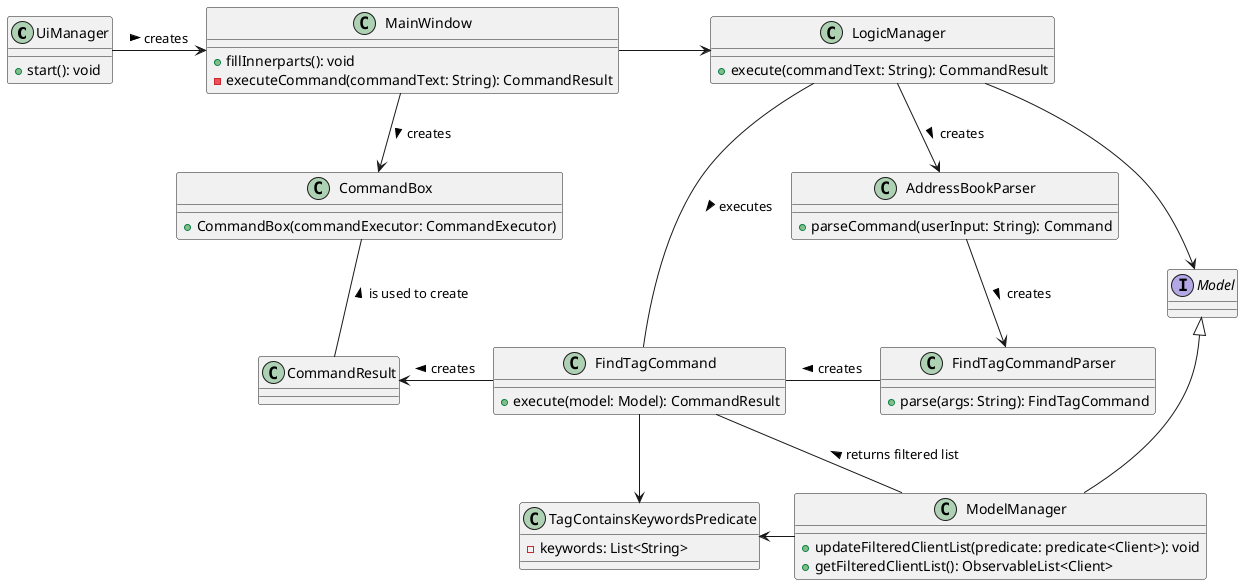 @startuml
class UiManager {
+ start(): void
}

class MainWindow {
+ fillInnerparts(): void
- executeCommand(commandText: String): CommandResult
}

class LogicManager {
+ execute(commandText: String): CommandResult
}

class AddressBookParser {
+ parseCommand(userInput: String): Command
}

class FindTagCommandParser {
+ parse(args: String): FindTagCommand
}

class FindTagCommand {
+ execute(model: Model): CommandResult
}

class TagContainsKeywordsPredicate {
- keywords: List<String>
}

class CommandResult {
}

class CommandBox {
+ CommandBox(commandExecutor: CommandExecutor)
}

interface Model

class ModelManager {
+ updateFilteredClientList(predicate: predicate<Client>): void
+ getFilteredClientList(): ObservableList<Client>
}

UiManager -> MainWindow : creates >
MainWindow -> LogicManager
MainWindow --> CommandBox : creates >
LogicManager --> AddressBookParser : creates >
Model <|-- ModelManager
LogicManager --> Model
AddressBookParser --> FindTagCommandParser : creates >
FindTagCommand - FindTagCommandParser : creates <
CommandResult <- FindTagCommand : creates <
FindTagCommand --> TagContainsKeywordsPredicate
FindTagCommand -- ModelManager : returns filtered list <
TagContainsKeywordsPredicate <- ModelManager
LogicManager -- FindTagCommand : executes >
CommandBox -- CommandResult : is used to create <
@enduml
